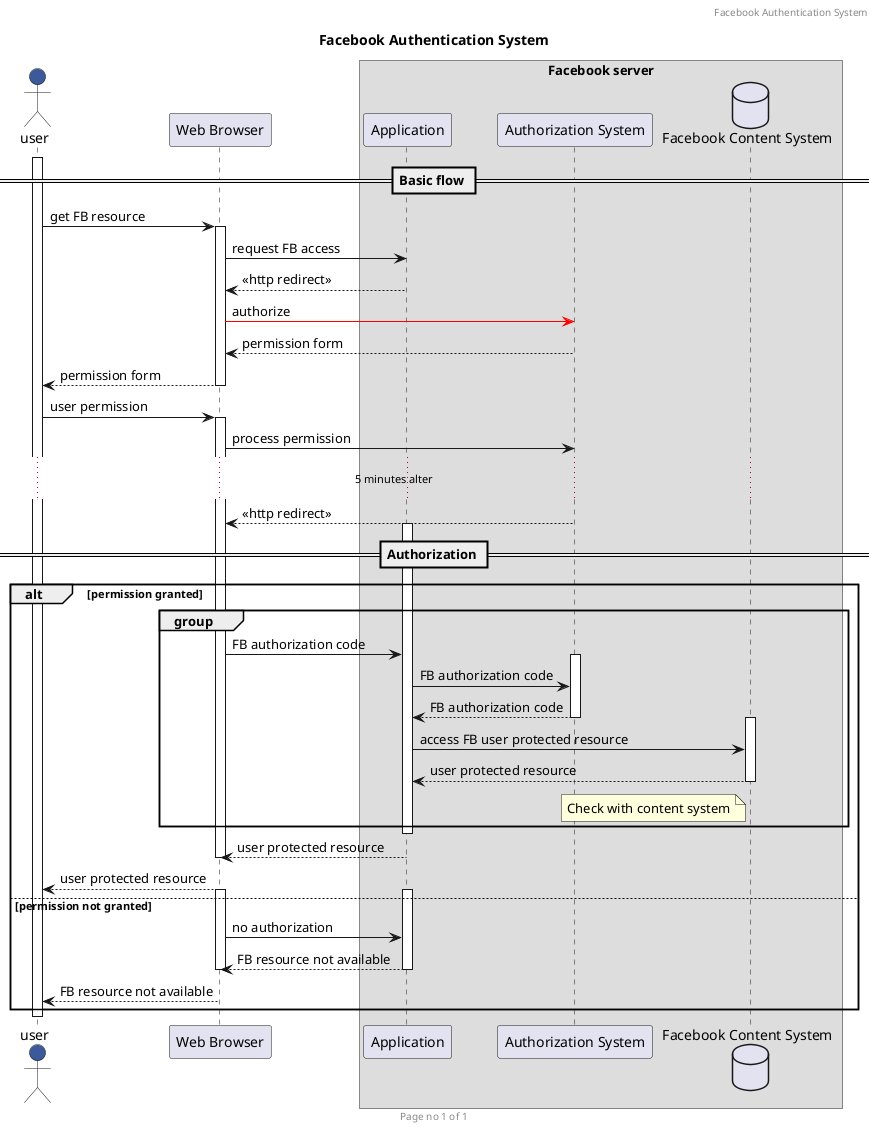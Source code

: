 @startuml
header Facebook Authentication System
title Facebook Authentication System
footer Page no %page% of %lastpage%

actor user #3c5a99
participant WebBrowser as "Web Browser"
box "Facebook server"
    participant App as "Application"
    participant AuthZ as "Authorization System"
    database FCS as "Facebook Content System"
end box

== Basic flow ==

activate user
user -> WebBrowser : get FB resource
    activate WebBrowser
        WebBrowser -> App : request FB access
        WebBrowser <-- App : <<http redirect>>
        WebBrowser -[#red]> AuthZ : authorize
        WebBrowser <-- AuthZ : permission form
        user <-- WebBrowser : permission form
    deactivate WebBrowser

    user -> WebBrowser : user permission
    activate WebBrowser
        WebBrowser -> AuthZ : process permission
        ... 5 minutes alter ...
        WebBrowser <-- AuthZ : <<http redirect>>

        == Authorization ==
        alt permission granted
            activate App
                group
                WebBrowser -> App : FB authorization code
                        activate AuthZ
                            App ->  AuthZ : FB authorization code
                            App <--  AuthZ : FB authorization code
                        deactivate AuthZ

                        activate FCS
                            App -> FCS : access FB user protected resource
                            App <-- FCS : user protected resource
                            note left FCS: Check with content system
                        deactivate FCS
                 end
            deactivate App

            WebBrowser <-- App : user protected resource
            deactivate WebBrowser

            user <-- WebBrowser  : user protected resource
        else permission not granted
            activate WebBrowser
                activate App
                    WebBrowser -> App : no authorization
                    WebBrowser <-- App : FB resource not available
                deactivate App
            deactivate WebBrowser

            user <-- WebBrowser  : FB resource not available
        end
    deactivate WebBrowser

deactivate user
@enduml
